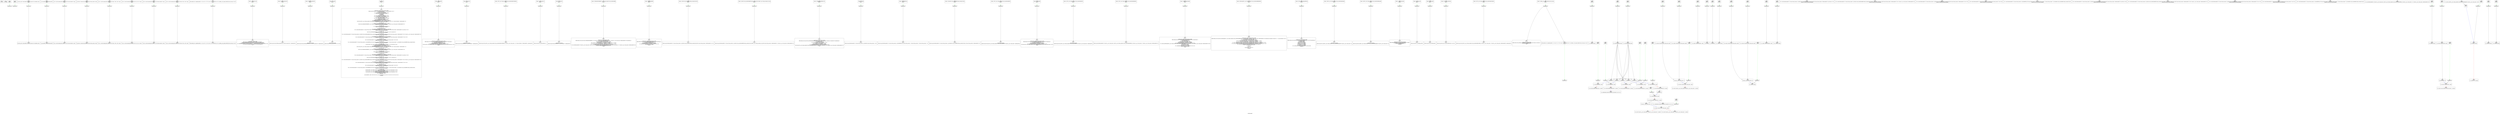 digraph "constraint_graph" {
	label="constraint_graph";

	Node0x17366a0 [shape=record,label="{0\n\<Empty\>\ni8* null\n\n}"];
	Node0x17362f0 [shape=record,label="{1\n\<Empty\>\ni8* undef\n\n}"];
	Node0x17531c0 [shape=record,label="{2\n\<Empty\>\nOffset:0\n\n}"];
	Node0x17531c0 -> Node0x1744e30[color=green];
	Node0x1744e30 [shape=record,label="{3\nanonymous ptr\n}"];
	Node0x1750120 [shape=record,label="{4\n\<Empty\>\nOffset:0\n\n}"];
	Node0x1750120 -> Node0x1744610[color=green];
	Node0x1744610 [shape=record,label="{5\nanonymous ptr\n}"];
	Node0x17441e0 [shape=record,label="{6\n\<Empty\>\n@_ZStL8__ioinit = internal global %\"class.std::ios_base::Init\" zeroinitializer, align 1\nOffset:0\n\n}"];
	Node0x17441e0 -> Node0x1744390[color=green];
	Node0x1744390 [shape=record,label="{7\nanonymous ptr\n}"];
	Node0x1744390 -> Node0x1735a20;
	Node0x1735a20 [shape=record,label="{8\n\<Empty\>\n@_ZStL8__ioinit = internal global %\"class.std::ios_base::Init\" zeroinitializer, align 1\n\n}"];
	Node0x1758370 [shape=record,label="{9\n\<Empty\>\n@__dso_handle = external hidden global i8\nOffset:0\n\n}"];
	Node0x1758370 -> Node0x1758520[color=green];
	Node0x1758520 [shape=record,label="{10\nanonymous ptr\n}"];
	Node0x1758520 -> Node0x1758b00;
	Node0x1758b00 [shape=record,label="{11\n\<Empty\>\n@__dso_handle = external hidden global i8\n\n}"];
	Node0x175a0f0 [shape=record,label="{12\n\<Empty\>\n@.str = private unnamed_addr constant [17 x i8] c\"The Great Gatsby\\00\", align 1\nOffset:0\n\n}"];
	Node0x175a0f0 -> Node0x175a2a0[color=green];
	Node0x175a2a0 [shape=record,label="{13\nanonymous ptr\n}"];
	Node0x175a2a0 -> Node0x175a880;
	Node0x175a880 [shape=record,label="{14\n\<Empty\>\n@.str = private unnamed_addr constant [17 x i8] c\"The Great Gatsby\\00\", align 1\n\n}"];
	Node0x175ae60 [shape=record,label="{15\n\<Empty\>\n@_ZSt4cout = external dso_local global %\"class.std::basic_ostream\", align 8\nOffset:0\n\n}"];
	Node0x175ae60 -> Node0x175b010[color=green];
	Node0x175b010 [shape=record,label="{16\nanonymous ptr\n}"];
	Node0x175b010 -> Node0x175c270;
	Node0x175c270 [shape=record,label="{17\n\<Empty\>\n@_ZSt4cout = external dso_local global %\"class.std::basic_ostream\", align 8\n\n}"];
	Node0x175c850 [shape=record,label="{18\n\<Empty\>\n@.str.1 = private unnamed_addr constant [18 x i8] c\"Book 1: Title = \\22\\00\", align 1\nOffset:0\n\n}"];
	Node0x175c850 -> Node0x175ca00[color=green];
	Node0x175ca00 [shape=record,label="{19\nanonymous ptr\n}"];
	Node0x175ca00 -> Node0x175cfe0;
	Node0x175cfe0 [shape=record,label="{20\n\<Empty\>\n@.str.1 = private unnamed_addr constant [18 x i8] c\"Book 1: Title = \\22\\00\", align 1\n\n}"];
	Node0x175d5c0 [shape=record,label="{21\n\<Empty\>\n@.str.2 = private unnamed_addr constant [9 x i8] c\"\\22, ID = \\00\", align 1\nOffset:0\n\n}"];
	Node0x175d5c0 -> Node0x175d770[color=green];
	Node0x175d770 [shape=record,label="{22\nanonymous ptr\n}"];
	Node0x175d770 -> Node0x175dd50;
	Node0x175dd50 [shape=record,label="{23\n\<Empty\>\n@.str.2 = private unnamed_addr constant [9 x i8] c\"\\22, ID = \\00\", align 1\n\n}"];
	Node0x175e330 [shape=record,label="{24\n\<Empty\>\n@.str.3 = private unnamed_addr constant [17 x i8] c\"Pointer Analysis\\00\", align 1\nOffset:0\n\n}"];
	Node0x175e330 -> Node0x175e4e0[color=green];
	Node0x175e4e0 [shape=record,label="{25\nanonymous ptr\n}"];
	Node0x175e4e0 -> Node0x175eac0;
	Node0x175eac0 [shape=record,label="{26\n\<Empty\>\n@.str.3 = private unnamed_addr constant [17 x i8] c\"Pointer Analysis\\00\", align 1\n\n}"];
	Node0x175f0a0 [shape=record,label="{27\n\<Empty\>\n@.str.4 = private unnamed_addr constant [18 x i8] c\"Book 2: Title = \\22\\00\", align 1\nOffset:0\n\n}"];
	Node0x175f0a0 -> Node0x175f250[color=green];
	Node0x175f250 [shape=record,label="{28\nanonymous ptr\n}"];
	Node0x175f250 -> Node0x175f830;
	Node0x175f830 [shape=record,label="{29\n\<Empty\>\n@.str.4 = private unnamed_addr constant [18 x i8] c\"Book 2: Title = \\22\\00\", align 1\n\n}"];
	Node0x175fe10 [shape=record,label="{30\n\<Empty\>\n@llvm.global_ctors = appending global [1 x \{ i32, void ()*, i8* \}] [\{ i32, void ()*, i8* \} \{ i32 65535, void ()* @_GLOBAL__sub_I_zipper_directflow_library_class.cpp, i8* null \}]\nOffset:0\n\n}"];
	Node0x175fe10 -> Node0x175ffc0[color=green];
	Node0x175ffc0 [shape=record,label="{31\nanonymous ptr\n}"];
	Node0x175ffc0 -> Node0x1760840;
	Node0x1760840 [shape=record,label="{32\n\<Empty\>\n@llvm.global_ctors = appending global [1 x \{ i32, void ()*, i8* \}] [\{ i32, void ()*, i8* \} \{ i32 65535, void ()* @_GLOBAL__sub_I_zipper_directflow_library_class.cpp, i8* null \}]\n\n}"];
	Node0x1757980 [shape=record,label="{33\n\<Empty\>__cxx_global_var_init\nOffset:0\n\n}"];
	Node0x1757980 -> Node0x1757b30[color=green];
	Node0x1757b30 [shape=record,label="{34\nanonymous ptr\n}"];
	Node0x1757b30 -> Node0x1763310;
	Node0x1763310 [shape=record,label="{35\n\<Empty\>\n\n; Function Attrs: noinline uwtable\ndefine internal void @__cxx_global_var_init() #0 section \".text.startup\" \{\n  call void @_ZNSt8ios_base4InitC1Ev(%\"class.std::ios_base::Init\"* @_ZStL8__ioinit)\n  %1 = bitcast void (%\"class.std::ios_base::Init\"*)* @_ZNSt8ios_base4InitD1Ev to void (i8*)*\n  %2 = getelementptr inbounds %\"class.std::ios_base::Init\", %\"class.std::ios_base::Init\"* @_ZStL8__ioinit, i32 0, i32 0\n  %3 = call i32 @__cxa_atexit(void (i8*)* %1, i8* %2, i8* @__dso_handle) #3\n  ret void\n\}\n\n\n}"];
	Node0x17638f0 [shape=record,label="{36\n\<Empty\>_ZNSt8ios_base4InitC1Ev\nOffset:0\n\n}"];
	Node0x17638f0 -> Node0x1763aa0[color=green];
	Node0x1763aa0 [shape=record,label="{37\nanonymous ptr\n}"];
	Node0x1763aa0 -> Node0x1764080;
	Node0x1764080 [shape=record,label="{38\n\<Empty\>\n\ndeclare dso_local void @_ZNSt8ios_base4InitC1Ev(%\"class.std::ios_base::Init\"*) unnamed_addr #1\n\n\n}"];
	Node0x1764660 [shape=record,label="{39\n\<Empty\>_ZNSt8ios_base4InitD1Ev\nOffset:0\n\n}"];
	Node0x1764660 -> Node0x1764810[color=green];
	Node0x1764810 [shape=record,label="{40\nanonymous ptr\n}"];
	Node0x1764810 -> Node0x1764df0;
	Node0x1764df0 [shape=record,label="{41\n\<Empty\>\n\n; Function Attrs: nounwind\ndeclare dso_local void @_ZNSt8ios_base4InitD1Ev(%\"class.std::ios_base::Init\"*) unnamed_addr #2\n\n\n}"];
	Node0x17653d0 [shape=record,label="{42\n\<Empty\>__cxa_atexit\nOffset:0\n\n}"];
	Node0x17653d0 -> Node0x1765580[color=green];
	Node0x1765580 [shape=record,label="{43\nanonymous ptr\n}"];
	Node0x1765580 -> Node0x1765b60;
	Node0x1765b60 [shape=record,label="{44\n\<Empty\>\n\n; Function Attrs: nounwind\ndeclare dso_local i32 @__cxa_atexit(void (i8*)*, i8*, i8*) #3\n\n\n}"];
	Node0x1766140 [shape=record,label="{45\n\<Empty\>main\nOffset:0\n\n}"];
	Node0x1766140 -> Node0x17662f0[color=green];
	Node0x17662f0 [shape=record,label="{46\nanonymous ptr\n}"];
	Node0x17662f0 -> Node0x17668d0;
	Node0x17668d0 [shape=record,label="{47\n\<Empty\>\n\n; Function Attrs: noinline norecurse optnone uwtable\ndefine dso_local i32 @main() #4 personality i8* bitcast (i32 (...)* @__gxx_personality_v0 to i8*) \{\n  %1 = alloca i32, align 4\n  %2 = alloca %class.Book, align 8\n  %3 = alloca %\"class.std::__cxx11::basic_string\", align 8\n  %4 = alloca %\"class.std::allocator\", align 1\n  %5 = alloca i8*\n  %6 = alloca i32\n  %7 = alloca i32, align 4\n  %8 = alloca %\"class.std::__cxx11::basic_string\", align 8\n  %9 = alloca %class.Book, align 8\n  %10 = alloca %\"class.std::__cxx11::basic_string\", align 8\n  %11 = alloca %\"class.std::allocator\", align 1\n  %12 = alloca i32, align 4\n  %13 = alloca %\"class.std::__cxx11::basic_string\", align 8\n  store i32 0, i32* %1, align 4\n  call void @_ZN4BookC2Ev(%class.Book* %2) #3\n  call void @_ZNSaIcEC1Ev(%\"class.std::allocator\"* %4) #3\n  %14 = getelementptr inbounds [17 x i8], [17 x i8]* @.str, i64 0, i64 0\n  invoke void @_ZNSt7__cxx1112basic_stringIcSt11char_traitsIcESaIcEEC1EPKcRKS3_(%\"class.std::__cxx11::basic_string\"* %3, i8* %14, %\"class.std::allocator\"* dereferenceable(1) %4)\n          to label %15 unwind label %aser.unreachable\n\n15:                                               ; preds = %0\n  call void @_ZNSaIcED1Ev(%\"class.std::allocator\"* %4) #3\n  invoke void @_ZN4Book8setTitleERKNSt7__cxx1112basic_stringIcSt11char_traitsIcESaIcEEE(%class.Book* %2, %\"class.std::__cxx11::basic_string\"* dereferenceable(32) %3)\n          to label %16 unwind label %aser.unreachable\n\n16:                                               ; preds = %15\n  %17 = invoke i32 @_ZNK4Book5getIDEv(%class.Book* %2)\n          to label %18 unwind label %aser.unreachable\n\n18:                                               ; preds = %16\n  store i32 %17, i32* %7, align 4\n  %19 = getelementptr inbounds [18 x i8], [18 x i8]* @.str.1, i64 0, i64 0\n  %20 = invoke dereferenceable(272) %\"class.std::basic_ostream\"* @_ZStlsISt11char_traitsIcEERSt13basic_ostreamIcT_ES5_PKc(%\"class.std::basic_ostream\"* dereferenceable(272) @_ZSt4cout, i8* %19)\n          to label %21 unwind label %aser.unreachable\n\n21:                                               ; preds = %18\n  invoke void @_ZNK4Book8getTitleB5cxx11Ev(%\"class.std::__cxx11::basic_string\"* sret %8, %class.Book* %2)\n          to label %22 unwind label %aser.unreachable\n\n22:                                               ; preds = %21\n  %23 = invoke dereferenceable(272) %\"class.std::basic_ostream\"* @_ZStlsIcSt11char_traitsIcESaIcEERSt13basic_ostreamIT_T0_ES7_RKNSt7__cxx1112basic_stringIS4_S5_T1_EE(%\"class.std::basic_ostream\"* dereferenceable(272) %20, %\"class.std::__cxx11::basic_string\"* dereferenceable(32) %8)\n          to label %24 unwind label %aser.unreachable\n\n24:                                               ; preds = %22\n  %25 = getelementptr inbounds [9 x i8], [9 x i8]* @.str.2, i64 0, i64 0\n  %26 = invoke dereferenceable(272) %\"class.std::basic_ostream\"* @_ZStlsISt11char_traitsIcEERSt13basic_ostreamIcT_ES5_PKc(%\"class.std::basic_ostream\"* dereferenceable(272) %23, i8* %25)\n          to label %27 unwind label %aser.unreachable\n\n27:                                               ; preds = %24\n  %28 = load i32, i32* %7, align 4\n  %29 = invoke dereferenceable(272) %\"class.std::basic_ostream\"* @_ZNSolsEi(%\"class.std::basic_ostream\"* %26, i32 %28)\n          to label %30 unwind label %aser.unreachable\n\n30:                                               ; preds = %27\n  %31 = invoke dereferenceable(272) %\"class.std::basic_ostream\"* @_ZNSolsEPFRSoS_E(%\"class.std::basic_ostream\"* %29, %\"class.std::basic_ostream\"* (%\"class.std::basic_ostream\"*)* @_ZSt4endlIcSt11char_traitsIcEERSt13basic_ostreamIT_T0_ES6_)\n          to label %32 unwind label %aser.unreachable\n\n32:                                               ; preds = %30\n  call void @_ZNSt7__cxx1112basic_stringIcSt11char_traitsIcESaIcEED1Ev(%\"class.std::__cxx11::basic_string\"* %8) #3\n  call void @_ZN4BookC2Ev(%class.Book* %9) #3\n  call void @_ZNSaIcEC1Ev(%\"class.std::allocator\"* %11) #3\n  %33 = getelementptr inbounds [17 x i8], [17 x i8]* @.str.3, i64 0, i64 0\n  invoke void @_ZNSt7__cxx1112basic_stringIcSt11char_traitsIcESaIcEEC1EPKcRKS3_(%\"class.std::__cxx11::basic_string\"* %10, i8* %33, %\"class.std::allocator\"* dereferenceable(1) %11)\n          to label %34 unwind label %aser.unreachable\n\n34:                                               ; preds = %32\n  call void @_ZNSaIcED1Ev(%\"class.std::allocator\"* %11) #3\n  invoke void @_ZN4Book8setTitleERKNSt7__cxx1112basic_stringIcSt11char_traitsIcESaIcEEE(%class.Book* %9, %\"class.std::__cxx11::basic_string\"* dereferenceable(32) %10)\n          to label %35 unwind label %aser.unreachable\n\n35:                                               ; preds = %34\n  %36 = invoke i32 @_ZNK4Book5getIDEv(%class.Book* %9)\n          to label %37 unwind label %aser.unreachable\n\n37:                                               ; preds = %35\n  store i32 %36, i32* %12, align 4\n  %38 = getelementptr inbounds [18 x i8], [18 x i8]* @.str.4, i64 0, i64 0\n  %39 = invoke dereferenceable(272) %\"class.std::basic_ostream\"* @_ZStlsISt11char_traitsIcEERSt13basic_ostreamIcT_ES5_PKc(%\"class.std::basic_ostream\"* dereferenceable(272) @_ZSt4cout, i8* %38)\n          to label %40 unwind label %aser.unreachable\n\n40:                                               ; preds = %37\n  invoke void @_ZNK4Book8getTitleB5cxx11Ev(%\"class.std::__cxx11::basic_string\"* sret %13, %class.Book* %9)\n          to label %41 unwind label %aser.unreachable\n\n41:                                               ; preds = %40\n  %42 = invoke dereferenceable(272) %\"class.std::basic_ostream\"* @_ZStlsIcSt11char_traitsIcESaIcEERSt13basic_ostreamIT_T0_ES7_RKNSt7__cxx1112basic_stringIS4_S5_T1_EE(%\"class.std::basic_ostream\"* dereferenceable(272) %39, %\"class.std::__cxx11::basic_string\"* dereferenceable(32) %13)\n          to label %43 unwind label %aser.unreachable\n\n43:                                               ; preds = %41\n  %44 = getelementptr inbounds [9 x i8], [9 x i8]* @.str.2, i64 0, i64 0\n  %45 = invoke dereferenceable(272) %\"class.std::basic_ostream\"* @_ZStlsISt11char_traitsIcEERSt13basic_ostreamIcT_ES5_PKc(%\"class.std::basic_ostream\"* dereferenceable(272) %42, i8* %44)\n          to label %46 unwind label %aser.unreachable\n\n46:                                               ; preds = %43\n  %47 = load i32, i32* %12, align 4\n  %48 = invoke dereferenceable(272) %\"class.std::basic_ostream\"* @_ZNSolsEi(%\"class.std::basic_ostream\"* %45, i32 %47)\n          to label %49 unwind label %aser.unreachable\n\n49:                                               ; preds = %46\n  %50 = invoke dereferenceable(272) %\"class.std::basic_ostream\"* @_ZNSolsEPFRSoS_E(%\"class.std::basic_ostream\"* %48, %\"class.std::basic_ostream\"* (%\"class.std::basic_ostream\"*)* @_ZSt4endlIcSt11char_traitsIcEERSt13basic_ostreamIT_T0_ES6_)\n          to label %51 unwind label %aser.unreachable\n\n51:                                               ; preds = %49\n  call void @_ZNSt7__cxx1112basic_stringIcSt11char_traitsIcESaIcEED1Ev(%\"class.std::__cxx11::basic_string\"* %13) #3\n  store i32 0, i32* %1, align 4\n  call void @_ZNSt7__cxx1112basic_stringIcSt11char_traitsIcESaIcEED1Ev(%\"class.std::__cxx11::basic_string\"* %10) #3\n  call void @_ZN4BookD2Ev(%class.Book* %9) #3\n  call void @_ZNSt7__cxx1112basic_stringIcSt11char_traitsIcESaIcEED1Ev(%\"class.std::__cxx11::basic_string\"* %3) #3\n  call void @_ZN4BookD2Ev(%class.Book* %2) #3\n  %52 = load i32, i32* %1, align 4\n  ret i32 %52\n\naser.unreachable:                                 ; preds = %49, %46, %43, %41, %40, %37, %35, %34, %32, %30, %27, %24, %22, %21, %18, %16, %15, %0\n  unreachable\n\}\n\n\n}"];
	Node0x1766eb0 [shape=record,label="{48\n\<Empty\>_ZN4BookC2Ev\nOffset:0\n\n}"];
	Node0x1766eb0 -> Node0x1767060[color=green];
	Node0x1767060 [shape=record,label="{49\nanonymous ptr\n}"];
	Node0x1767060 -> Node0x1767640;
	Node0x1767640 [shape=record,label="{50\n\<Empty\>\n\n; Function Attrs: noinline nounwind optnone uwtable\ndefine linkonce_odr dso_local void @_ZN4BookC2Ev(%class.Book*) unnamed_addr #5 comdat align 2 \{\n  %2 = alloca %class.Book*, align 8\n  store %class.Book* %0, %class.Book** %2, align 8\n  %3 = load %class.Book*, %class.Book** %2, align 8\n  %4 = getelementptr inbounds %class.Book, %class.Book* %3, i32 0, i32 0\n  call void @_ZNSt7__cxx1112basic_stringIcSt11char_traitsIcESaIcEEC1Ev(%\"class.std::__cxx11::basic_string\"* %4) #3\n  ret void\n\}\n\n\n}"];
	Node0x1767c20 [shape=record,label="{51\n\<Empty\>_ZNSaIcEC1Ev\nOffset:0\n\n}"];
	Node0x1767c20 -> Node0x1767dd0[color=green];
	Node0x1767dd0 [shape=record,label="{52\nanonymous ptr\n}"];
	Node0x1767dd0 -> Node0x17683b0;
	Node0x17683b0 [shape=record,label="{53\n\<Empty\>\n\n; Function Attrs: nounwind\ndeclare dso_local void @_ZNSaIcEC1Ev(%\"class.std::allocator\"*) unnamed_addr #2\n\n\n}"];
	Node0x1768990 [shape=record,label="{54\n\<Empty\>_ZNSt7__cxx1112basic_stringIcSt11char_traitsIcESaIcEEC1EPKcRKS3_\nOffset:0\n\n}"];
	Node0x1768990 -> Node0x1768b40[color=green];
	Node0x1768b40 [shape=record,label="{55\nanonymous ptr\n}"];
	Node0x1768b40 -> Node0x17693c0;
	Node0x17693c0 [shape=record,label="{56\n\<Empty\>\n\ndeclare dso_local void @_ZNSt7__cxx1112basic_stringIcSt11char_traitsIcESaIcEEC1EPKcRKS3_(%\"class.std::__cxx11::basic_string\"*, i8*, %\"class.std::allocator\"* dereferenceable(1)) unnamed_addr #1\n\n\n}"];
	Node0x17699a0 [shape=record,label="{57\n\<Empty\>__gxx_personality_v0\nOffset:0\n\n}"];
	Node0x17699a0 -> Node0x1769b50[color=green];
	Node0x1769b50 [shape=record,label="{58\nanonymous ptr\n}"];
	Node0x1769b50 -> Node0x176a3d0;
	Node0x176a3d0 [shape=record,label="{59\n\<Empty\>\n\ndeclare dso_local i32 @__gxx_personality_v0(...)\n\n\n}"];
	Node0x176a9b0 [shape=record,label="{60\n\<Empty\>_ZNSaIcED1Ev\nOffset:0\n\n}"];
	Node0x176a9b0 -> Node0x176ab60[color=green];
	Node0x176ab60 [shape=record,label="{61\nanonymous ptr\n}"];
	Node0x176ab60 -> Node0x176b3e0;
	Node0x176b3e0 [shape=record,label="{62\n\<Empty\>\n\n; Function Attrs: nounwind\ndeclare dso_local void @_ZNSaIcED1Ev(%\"class.std::allocator\"*) unnamed_addr #2\n\n\n}"];
	Node0x176b9c0 [shape=record,label="{63\n\<Empty\>_ZN4Book8setTitleERKNSt7__cxx1112basic_stringIcSt11char_traitsIcESaIcEEE\nOffset:0\n\n}"];
	Node0x176b9c0 -> Node0x176bb70[color=green];
	Node0x176bb70 [shape=record,label="{64\nanonymous ptr\n}"];
	Node0x176bb70 -> Node0x1743ee0;
	Node0x1743ee0 [shape=record,label="{65\n\<Empty\>\n\n; Function Attrs: noinline optnone uwtable\ndefine linkonce_odr dso_local void @_ZN4Book8setTitleERKNSt7__cxx1112basic_stringIcSt11char_traitsIcESaIcEEE(%class.Book*, %\"class.std::__cxx11::basic_string\"* dereferenceable(32)) #6 comdat align 2 \{\n  %3 = alloca %class.Book*, align 8\n  %4 = alloca %\"class.std::__cxx11::basic_string\"*, align 8\n  store %class.Book* %0, %class.Book** %3, align 8\n  store %\"class.std::__cxx11::basic_string\"* %1, %\"class.std::__cxx11::basic_string\"** %4, align 8\n  %5 = load %class.Book*, %class.Book** %3, align 8\n  %6 = load %\"class.std::__cxx11::basic_string\"*, %\"class.std::__cxx11::basic_string\"** %4, align 8\n  %7 = getelementptr inbounds %class.Book, %class.Book* %5, i32 0, i32 0\n  %8 = call dereferenceable(32) %\"class.std::__cxx11::basic_string\"* @_ZNSt7__cxx1112basic_stringIcSt11char_traitsIcESaIcEEaSERKS4_(%\"class.std::__cxx11::basic_string\"* %7, %\"class.std::__cxx11::basic_string\"* dereferenceable(32) %6)\n  call void @_ZN4Book10generateIDEv(%class.Book* %5)\n  ret void\n\}\n\n\n}"];
	Node0x176b140 [shape=record,label="{66\n\<Empty\>_ZNK4Book5getIDEv\nOffset:0\n\n}"];
	Node0x176b140 -> Node0x1751810[color=green];
	Node0x1751810 [shape=record,label="{67\nanonymous ptr\n}"];
	Node0x1751810 -> Node0x1761060;
	Node0x1761060 [shape=record,label="{68\n\<Empty\>\n\n; Function Attrs: noinline nounwind optnone uwtable\ndefine linkonce_odr dso_local i32 @_ZNK4Book5getIDEv(%class.Book*) #5 comdat align 2 \{\n  %2 = alloca %class.Book*, align 8\n  store %class.Book* %0, %class.Book** %2, align 8\n  %3 = load %class.Book*, %class.Book** %2, align 8\n  %4 = getelementptr inbounds %class.Book, %class.Book* %3, i32 0, i32 1\n  %5 = load i32, i32* %4, align 8\n  ret i32 %5\n\}\n\n\n}"];
	Node0x175ba00 [shape=record,label="{69\n\<Empty\>_ZStlsISt11char_traitsIcEERSt13basic_ostreamIcT_ES5_PKc\nOffset:0\n\n}"];
	Node0x175ba00 -> Node0x175bbb0[color=green];
	Node0x175bbb0 [shape=record,label="{70\nanonymous ptr\n}"];
	Node0x175bbb0 -> Node0x17628c0;
	Node0x17628c0 [shape=record,label="{71\n\<Empty\>\n\ndeclare dso_local dereferenceable(272) %\"class.std::basic_ostream\"* @_ZStlsISt11char_traitsIcEERSt13basic_ostreamIcT_ES5_PKc(%\"class.std::basic_ostream\"* dereferenceable(272), i8*) #1\n\n\n}"];
	Node0x1762ea0 [shape=record,label="{72\n\<Empty\>_ZStlsIcSt11char_traitsIcESaIcEERSt13basic_ostreamIT_T0_ES7_RKNSt7__cxx1112basic_stringIS4_S5_T1_EE\nOffset:0\n\n}"];
	Node0x1762ea0 -> Node0x1761220[color=green];
	Node0x1761220 [shape=record,label="{73\nanonymous ptr\n}"];
	Node0x1761220 -> Node0x1770880;
	Node0x1770880 [shape=record,label="{74\n\<Empty\>\n\ndeclare dso_local dereferenceable(272) %\"class.std::basic_ostream\"* @_ZStlsIcSt11char_traitsIcESaIcEERSt13basic_ostreamIT_T0_ES7_RKNSt7__cxx1112basic_stringIS4_S5_T1_EE(%\"class.std::basic_ostream\"* dereferenceable(272), %\"class.std::__cxx11::basic_string\"* dereferenceable(32)) #1\n\n\n}"];
	Node0x1770e60 [shape=record,label="{75\n\<Empty\>_ZNK4Book8getTitleB5cxx11Ev\nOffset:0\n\n}"];
	Node0x1770e60 -> Node0x1771010[color=green];
	Node0x1771010 [shape=record,label="{76\nanonymous ptr\n}"];
	Node0x1771010 -> Node0x17715f0;
	Node0x17715f0 [shape=record,label="{77\n\<Empty\>\n\n; Function Attrs: noinline optnone uwtable\ndefine linkonce_odr dso_local void @_ZNK4Book8getTitleB5cxx11Ev(%\"class.std::__cxx11::basic_string\"* noalias sret, %class.Book*) #6 comdat align 2 \{\n  %3 = alloca i8*, align 8\n  %4 = alloca %class.Book*, align 8\n  %5 = bitcast %\"class.std::__cxx11::basic_string\"* %0 to i8*\n  store i8* %5, i8** %3, align 8\n  store %class.Book* %1, %class.Book** %4, align 8\n  %6 = load %class.Book*, %class.Book** %4, align 8\n  %7 = getelementptr inbounds %class.Book, %class.Book* %6, i32 0, i32 0\n  call void @_ZNSt7__cxx1112basic_stringIcSt11char_traitsIcESaIcEEC1ERKS4_(%\"class.std::__cxx11::basic_string\"* %0, %\"class.std::__cxx11::basic_string\"* dereferenceable(32) %7)\n  ret void\n\}\n\n\n}"];
	Node0x1771bd0 [shape=record,label="{78\n\<Empty\>_ZNSolsEi\nOffset:0\n\n}"];
	Node0x1771bd0 -> Node0x1771d80[color=green];
	Node0x1771d80 [shape=record,label="{79\nanonymous ptr\n}"];
	Node0x1771d80 -> Node0x1772360;
	Node0x1772360 [shape=record,label="{80\n\<Empty\>\n\ndeclare dso_local dereferenceable(272) %\"class.std::basic_ostream\"* @_ZNSolsEi(%\"class.std::basic_ostream\"*, i32) #1\n\n\n}"];
	Node0x1772940 [shape=record,label="{81\n\<Empty\>_ZNSolsEPFRSoS_E\nOffset:0\n\n}"];
	Node0x1772940 -> Node0x1772af0[color=green];
	Node0x1772af0 [shape=record,label="{82\nanonymous ptr\n}"];
	Node0x1772af0 -> Node0x17730d0;
	Node0x17730d0 [shape=record,label="{83\n\<Empty\>\n\ndeclare dso_local dereferenceable(272) %\"class.std::basic_ostream\"* @_ZNSolsEPFRSoS_E(%\"class.std::basic_ostream\"*, %\"class.std::basic_ostream\"* (%\"class.std::basic_ostream\"*)*) #1\n\n\n}"];
	Node0x17736b0 [shape=record,label="{84\n\<Empty\>_ZSt4endlIcSt11char_traitsIcEERSt13basic_ostreamIT_T0_ES6_\nOffset:0\n\n}"];
	Node0x17736b0 -> Node0x1773860[color=green];
	Node0x1773860 [shape=record,label="{85\nanonymous ptr\n}"];
	Node0x1773860 -> Node0x17740e0;
	Node0x17740e0 [shape=record,label="{86\n\<Empty\>\n\ndeclare dso_local dereferenceable(272) %\"class.std::basic_ostream\"* @_ZSt4endlIcSt11char_traitsIcEERSt13basic_ostreamIT_T0_ES6_(%\"class.std::basic_ostream\"* dereferenceable(272)) #1\n\n\n}"];
	Node0x17746c0 [shape=record,label="{87\n\<Empty\>_ZNSt7__cxx1112basic_stringIcSt11char_traitsIcESaIcEED1Ev\nOffset:0\n\n}"];
	Node0x17746c0 -> Node0x1774870[color=green];
	Node0x1774870 [shape=record,label="{88\nanonymous ptr\n}"];
	Node0x1774870 -> Node0x17752d0;
	Node0x17752d0 [shape=record,label="{89\n\<Empty\>\n\n; Function Attrs: nounwind\ndeclare dso_local void @_ZNSt7__cxx1112basic_stringIcSt11char_traitsIcESaIcEED1Ev(%\"class.std::__cxx11::basic_string\"*) unnamed_addr #2\n\n\n}"];
	Node0x17758b0 [shape=record,label="{90\n\<Empty\>_ZN4BookD2Ev\nOffset:0\n\n}"];
	Node0x17758b0 -> Node0x1775a60[color=green];
	Node0x1775a60 [shape=record,label="{91\nanonymous ptr\n}"];
	Node0x1775a60 -> Node0x17762e0;
	Node0x17762e0 [shape=record,label="{92\n\<Empty\>\n\n; Function Attrs: noinline nounwind optnone uwtable\ndefine linkonce_odr dso_local void @_ZN4BookD2Ev(%class.Book*) unnamed_addr #5 comdat align 2 \{\n  %2 = alloca %class.Book*, align 8\n  store %class.Book* %0, %class.Book** %2, align 8\n  %3 = load %class.Book*, %class.Book** %2, align 8\n  %4 = getelementptr inbounds %class.Book, %class.Book* %3, i32 0, i32 0\n  call void @_ZNSt7__cxx1112basic_stringIcSt11char_traitsIcESaIcEED1Ev(%\"class.std::__cxx11::basic_string\"* %4) #3\n  ret void\n\}\n\n\n}"];
	Node0x17768c0 [shape=record,label="{93\n\<Empty\>_ZNSt7__cxx1112basic_stringIcSt11char_traitsIcESaIcEEC1Ev\nOffset:0\n\n}"];
	Node0x17768c0 -> Node0x1776a70[color=green];
	Node0x1776a70 [shape=record,label="{94\nanonymous ptr\n}"];
	Node0x1776a70 -> Node0x17772f0;
	Node0x17772f0 [shape=record,label="{95\n\<Empty\>\n\n; Function Attrs: nounwind\ndeclare dso_local void @_ZNSt7__cxx1112basic_stringIcSt11char_traitsIcESaIcEEC1Ev(%\"class.std::__cxx11::basic_string\"*) unnamed_addr #2\n\n\n}"];
	Node0x17778d0 [shape=record,label="{96\n\<Empty\>_ZNSt7__cxx1112basic_stringIcSt11char_traitsIcESaIcEEaSERKS4_\nOffset:0\n\n}"];
	Node0x17778d0 -> Node0x1777a80[color=green];
	Node0x1777a80 [shape=record,label="{97\nanonymous ptr\n}"];
	Node0x1777a80 -> Node0x1778300;
	Node0x1778300 [shape=record,label="{98\n\<Empty\>\n\ndeclare dso_local dereferenceable(32) %\"class.std::__cxx11::basic_string\"* @_ZNSt7__cxx1112basic_stringIcSt11char_traitsIcESaIcEEaSERKS4_(%\"class.std::__cxx11::basic_string\"*, %\"class.std::__cxx11::basic_string\"* dereferenceable(32)) #1\n\n\n}"];
	Node0x17788e0 [shape=record,label="{99\n\<Empty\>_ZN4Book10generateIDEv\nOffset:0\n\n}"];
	Node0x17788e0 -> Node0x1778a90[color=green];
	Node0x1778a90 [shape=record,label="{100\nanonymous ptr\n}"];
	Node0x1778a90 -> Node0x1779310;
	Node0x1779310 [shape=record,label="{101\n\<Empty\>\n\n; Function Attrs: noinline nounwind optnone uwtable\ndefine linkonce_odr dso_local void @_ZN4Book10generateIDEv(%class.Book*) #5 comdat align 2 \{\n  %2 = alloca %class.Book*, align 8\n  %3 = alloca i32, align 4\n  %4 = alloca %\"struct.std::hash\", align 1\n  store %class.Book* %0, %class.Book** %2, align 8\n  %5 = load %class.Book*, %class.Book** %2, align 8\n  %6 = getelementptr inbounds %class.Book, %class.Book* %5, i32 0, i32 0\n  %7 = call i64 @_ZNKSt4hashINSt7__cxx1112basic_stringIcSt11char_traitsIcESaIcEEEEclERKS5_(%\"struct.std::hash\"* %4, %\"class.std::__cxx11::basic_string\"* dereferenceable(32) %6) #3\n  %8 = trunc i64 %7 to i32\n  store i32 %8, i32* %3, align 4\n  %9 = load i32, i32* %3, align 4\n  %10 = getelementptr inbounds %class.Book, %class.Book* %5, i32 0, i32 1\n  store i32 %9, i32* %10, align 8\n  ret void\n\}\n\n\n}"];
	Node0x17798f0 [shape=record,label="{102\n\<Empty\>_ZNKSt4hashINSt7__cxx1112basic_stringIcSt11char_traitsIcESaIcEEEEclERKS5_\nOffset:0\n\n}"];
	Node0x17798f0 -> Node0x1779aa0[color=green];
	Node0x1779aa0 [shape=record,label="{103\nanonymous ptr\n}"];
	Node0x1779aa0 -> Node0x177a320;
	Node0x177a320 [shape=record,label="{104\n\<Empty\>\n\n; Function Attrs: noinline nounwind optnone uwtable\ndefine linkonce_odr dso_local i64 @_ZNKSt4hashINSt7__cxx1112basic_stringIcSt11char_traitsIcESaIcEEEEclERKS5_(%\"struct.std::hash\"*, %\"class.std::__cxx11::basic_string\"* dereferenceable(32)) #5 comdat align 2 personality i8* bitcast (i32 (...)* @__gxx_personality_v0 to i8*) \{\n  %3 = alloca %\"struct.std::hash\"*, align 8\n  %4 = alloca %\"class.std::__cxx11::basic_string\"*, align 8\n  store %\"struct.std::hash\"* %0, %\"struct.std::hash\"** %3, align 8\n  store %\"class.std::__cxx11::basic_string\"* %1, %\"class.std::__cxx11::basic_string\"** %4, align 8\n  %5 = load %\"struct.std::hash\"*, %\"struct.std::hash\"** %3, align 8\n  %6 = load %\"class.std::__cxx11::basic_string\"*, %\"class.std::__cxx11::basic_string\"** %4, align 8\n  %7 = call i8* @_ZNKSt7__cxx1112basic_stringIcSt11char_traitsIcESaIcEE4dataEv(%\"class.std::__cxx11::basic_string\"* %6) #3\n  %8 = load %\"class.std::__cxx11::basic_string\"*, %\"class.std::__cxx11::basic_string\"** %4, align 8\n  %9 = call i64 @_ZNKSt7__cxx1112basic_stringIcSt11char_traitsIcESaIcEE6lengthEv(%\"class.std::__cxx11::basic_string\"* %8) #3\n  %10 = invoke i64 @_ZNSt10_Hash_impl4hashEPKvmm(i8* %7, i64 %9, i64 3339675911)\n          to label %11 unwind label %aser.unreachable\n\n11:                                               ; preds = %2\n  ret i64 %10\n\naser.unreachable:                                 ; preds = %2\n  unreachable\n\}\n\n\n}"];
	Node0x177a900 [shape=record,label="{105\n\<Empty\>_ZNSt10_Hash_impl4hashEPKvmm\nOffset:0\n\n}"];
	Node0x177a900 -> Node0x177aab0[color=green];
	Node0x177aab0 [shape=record,label="{106\nanonymous ptr\n}"];
	Node0x177aab0 -> Node0x177b330;
	Node0x177b330 [shape=record,label="{107\n\<Empty\>\n\n; Function Attrs: noinline optnone uwtable\ndefine linkonce_odr dso_local i64 @_ZNSt10_Hash_impl4hashEPKvmm(i8*, i64, i64) #6 comdat align 2 \{\n  %4 = alloca i8*, align 8\n  %5 = alloca i64, align 8\n  %6 = alloca i64, align 8\n  store i8* %0, i8** %4, align 8\n  store i64 %1, i64* %5, align 8\n  store i64 %2, i64* %6, align 8\n  %7 = load i8*, i8** %4, align 8\n  %8 = load i64, i64* %5, align 8\n  %9 = load i64, i64* %6, align 8\n  %10 = call i64 @_ZSt11_Hash_bytesPKvmm(i8* %7, i64 %8, i64 %9)\n  ret i64 %10\n\}\n\n\n}"];
	Node0x177b910 [shape=record,label="{108\n\<Empty\>_ZNKSt7__cxx1112basic_stringIcSt11char_traitsIcESaIcEE4dataEv\nOffset:0\n\n}"];
	Node0x177b910 -> Node0x177bac0[color=green];
	Node0x177bac0 [shape=record,label="{109\nanonymous ptr\n}"];
	Node0x177bac0 -> Node0x177c340;
	Node0x177c340 [shape=record,label="{110\n\<Empty\>\n\n; Function Attrs: nounwind\ndeclare dso_local i8* @_ZNKSt7__cxx1112basic_stringIcSt11char_traitsIcESaIcEE4dataEv(%\"class.std::__cxx11::basic_string\"*) #2\n\n\n}"];
	Node0x177c920 [shape=record,label="{111\n\<Empty\>_ZNKSt7__cxx1112basic_stringIcSt11char_traitsIcESaIcEE6lengthEv\nOffset:0\n\n}"];
	Node0x177c920 -> Node0x177cad0[color=green];
	Node0x177cad0 [shape=record,label="{112\nanonymous ptr\n}"];
	Node0x177cad0 -> Node0x177d350;
	Node0x177d350 [shape=record,label="{113\n\<Empty\>\n\n; Function Attrs: nounwind\ndeclare dso_local i64 @_ZNKSt7__cxx1112basic_stringIcSt11char_traitsIcESaIcEE6lengthEv(%\"class.std::__cxx11::basic_string\"*) #2\n\n\n}"];
	Node0x177d930 [shape=record,label="{114\n\<Empty\>__clang_call_terminate\nOffset:0\n\n}"];
	Node0x177d930 -> Node0x177dae0[color=green];
	Node0x177dae0 [shape=record,label="{115\nanonymous ptr\n}"];
	Node0x177dae0 -> Node0x177e360;
	Node0x177e360 [shape=record,label="{116\n\<Empty\>\n\n; Function Attrs: noinline noreturn nounwind\ndefine linkonce_odr hidden void @__clang_call_terminate(i8*) #7 comdat \{\n  %2 = call i8* @__cxa_begin_catch(i8* %0) #3\n  call void @_ZSt9terminatev() #8\n  unreachable\n\}\n\n\n}"];
	Node0x177e940 [shape=record,label="{117\n\<Empty\>__cxa_begin_catch\nOffset:0\n\n}"];
	Node0x177e940 -> Node0x177eaf0[color=green];
	Node0x177eaf0 [shape=record,label="{118\nanonymous ptr\n}"];
	Node0x177eaf0 -> Node0x177f370;
	Node0x177f370 [shape=record,label="{119\n\<Empty\>\n\ndeclare dso_local i8* @__cxa_begin_catch(i8*)\n\n\n}"];
	Node0x177f950 [shape=record,label="{120\n\<Empty\>_ZSt9terminatev\nOffset:0\n\n}"];
	Node0x177f950 -> Node0x177fb00[color=green];
	Node0x177fb00 [shape=record,label="{121\nanonymous ptr\n}"];
	Node0x177fb00 -> Node0x1780380;
	Node0x1780380 [shape=record,label="{122\n\<Empty\>\n\ndeclare dso_local void @_ZSt9terminatev()\n\n\n}"];
	Node0x1780960 [shape=record,label="{123\n\<Empty\>_ZSt11_Hash_bytesPKvmm\nOffset:0\n\n}"];
	Node0x1780960 -> Node0x1780b10[color=green];
	Node0x1780b10 [shape=record,label="{124\nanonymous ptr\n}"];
	Node0x1780b10 -> Node0x1781390;
	Node0x1781390 [shape=record,label="{125\n\<Empty\>\n\ndeclare dso_local i64 @_ZSt11_Hash_bytesPKvmm(i8*, i64, i64) #1\n\n\n}"];
	Node0x1781970 [shape=record,label="{126\n\<Empty\>_ZNSt7__cxx1112basic_stringIcSt11char_traitsIcESaIcEEC1ERKS4_\nOffset:0\n\n}"];
	Node0x1781970 -> Node0x1781b20[color=green];
	Node0x1781b20 [shape=record,label="{127\nanonymous ptr\n}"];
	Node0x1781b20 -> Node0x17823a0;
	Node0x17823a0 [shape=record,label="{128\n\<Empty\>\n\ndeclare dso_local void @_ZNSt7__cxx1112basic_stringIcSt11char_traitsIcESaIcEEC1ERKS4_(%\"class.std::__cxx11::basic_string\"*, %\"class.std::__cxx11::basic_string\"* dereferenceable(32)) unnamed_addr #1\n\n\n}"];
	Node0x1776040 [shape=record,label="{129\n\<Empty\>_GLOBAL__sub_I_zipper_directflow_library_class.cpp\nOffset:0\n\n}"];
	Node0x1776040 -> Node0x1777050[color=green];
	Node0x1777050 [shape=record,label="{130\nanonymous ptr\n}"];
	Node0x1777050 -> Node0x177a080;
	Node0x1777050 -> Node0x177d0b0;
	Node0x177a080 [shape=record,label="{131\n\<Empty\>\n\n; Function Attrs: noinline uwtable\ndefine internal void @_GLOBAL__sub_I_zipper_directflow_library_class.cpp() #0 section \".text.startup\" \{\n  call void @__cxx_global_var_init()\n  ret void\n\}\n\n\n}"];
	Node0x177d0b0 [shape=record,label="{132\n\<Empty\>\n@llvm.global_ctors = appending global [1 x \{ i32, void ()*, i8* \}] [\{ i32, void ()*, i8* \} \{ i32 65535, void ()* @_GLOBAL__sub_I_zipper_directflow_library_class.cpp, i8* null \}]\nOffset:8\n\n}"];
	Node0x177d0b0 -> Node0x177e0c0[color=green];
	Node0x177e0c0 [shape=record,label="{133\nanonymous ptr\n}"];
	Node0x1782100 [shape=record,label="{134\n\<Empty\>\nOffset:0\n\n}"];
	Node0x1782100 -> Node0x176c340[color=green];
	Node0x176c340 [shape=record,label="{135\nanonymous ptr\n}"];
	Node0x176c340 -> Node0x176c950;
	Node0x176c950 [shape=record,label="{136\n\<Empty\>\n  %1 = alloca i32, align 4\n\n}"];
	Node0x1761a60 [shape=record,label="{137\n\<Empty\>\nOffset:0\n\n}"];
	Node0x1761a60 -> Node0x1761c10[color=green];
	Node0x1761c10 [shape=record,label="{138\nanonymous ptr\n}"];
	Node0x1761c10 -> Node0x1762220;
	Node0x1762220 [shape=record,label="{139\n\<Empty\>\n  %2 = alloca %class.Book, align 8\n\n}"];
	Node0x1762220 -> Node0x17963e0;
	Node0x1762220 -> Node0x179c760;
	Node0x1762220 -> Node0x179eee0;
	Node0x1762220 -> Node0x17a3040;
	Node0x1762220 -> Node0x17986d0;
	Node0x176e210 [shape=record,label="{140\n\<Empty\>\nOffset:0\n\n}"];
	Node0x176e210 -> Node0x176e3c0[color=green];
	Node0x176e3c0 [shape=record,label="{141\nanonymous ptr\n}"];
	Node0x176e3c0 -> Node0x176e9d0;
	Node0x176e9d0 [shape=record,label="{142\n\<Empty\>\n  %3 = alloca %\"class.std::__cxx11::basic_string\", align 8\n\n}"];
	Node0x176e9d0 -> Node0x1798890;
	Node0x1735200 [shape=record,label="{143\n\<Empty\>\nOffset:0\n\n}"];
	Node0x1735200 -> Node0x17353b0[color=green];
	Node0x17353b0 [shape=record,label="{144\nanonymous ptr\n}"];
	Node0x17353b0 -> Node0x176fe60;
	Node0x176fe60 [shape=record,label="{145\n\<Empty\>\n  %4 = alloca %\"class.std::allocator\", align 1\n\n}"];
	Node0x178be60 [shape=record,label="{146\n\<Empty\>\nOffset:0\n\n}"];
	Node0x178be60 -> Node0x178c010[color=green];
	Node0x178c010 [shape=record,label="{147\nanonymous ptr\n}"];
	Node0x178c010 -> Node0x178c5f0;
	Node0x178c5f0 [shape=record,label="{148\n\<Empty\>\n  %5 = alloca i8*\n\n}"];
	Node0x178cbd0 [shape=record,label="{149\n\<Empty\>\nOffset:0\n\n}"];
	Node0x178cbd0 -> Node0x178cd80[color=green];
	Node0x178cd80 [shape=record,label="{150\nanonymous ptr\n}"];
	Node0x178cd80 -> Node0x178d600;
	Node0x178d600 [shape=record,label="{151\n\<Empty\>\n  %6 = alloca i32\n\n}"];
	Node0x178dbe0 [shape=record,label="{152\n\<Empty\>\nOffset:0\n\n}"];
	Node0x178dbe0 -> Node0x178dd90[color=green];
	Node0x178dd90 [shape=record,label="{153\nanonymous ptr\n}"];
	Node0x178dd90 -> Node0x178e610;
	Node0x178e610 [shape=record,label="{154\n\<Empty\>\n  %7 = alloca i32, align 4\n\n}"];
	Node0x178ebf0 [shape=record,label="{155\n\<Empty\>\nOffset:0\n\n}"];
	Node0x178ebf0 -> Node0x178eda0[color=green];
	Node0x178eda0 [shape=record,label="{156\nanonymous ptr\n}"];
	Node0x178eda0 -> Node0x178f620;
	Node0x178f620 [shape=record,label="{157\n\<Empty\>\n  %8 = alloca %\"class.std::__cxx11::basic_string\", align 8\n\n}"];
	Node0x178f620 -> Node0x179ed20;
	Node0x178fc00 [shape=record,label="{158\n\<Empty\>\nOffset:0\n\n}"];
	Node0x178fc00 -> Node0x178fdb0[color=green];
	Node0x178fdb0 [shape=record,label="{159\nanonymous ptr\n}"];
	Node0x178fdb0 -> Node0x1790630;
	Node0x1790630 [shape=record,label="{160\n\<Empty\>\n  %9 = alloca %class.Book, align 8\n\n}"];
	Node0x1790630 -> Node0x17963e0;
	Node0x1790630 -> Node0x179c760;
	Node0x1790630 -> Node0x179eee0;
	Node0x1790630 -> Node0x17a3040;
	Node0x1790630 -> Node0x17986d0;
	Node0x1790c10 [shape=record,label="{161\n\<Empty\>\nOffset:0\n\n}"];
	Node0x1790c10 -> Node0x1790dc0[color=green];
	Node0x1790dc0 [shape=record,label="{162\nanonymous ptr\n}"];
	Node0x1790dc0 -> Node0x1791640;
	Node0x1791640 [shape=record,label="{163\n\<Empty\>\n  %10 = alloca %\"class.std::__cxx11::basic_string\", align 8\n\n}"];
	Node0x1791640 -> Node0x1798890;
	Node0x1791c20 [shape=record,label="{164\n\<Empty\>\nOffset:0\n\n}"];
	Node0x1791c20 -> Node0x1791dd0[color=green];
	Node0x1791dd0 [shape=record,label="{165\nanonymous ptr\n}"];
	Node0x1791dd0 -> Node0x1792650;
	Node0x1792650 [shape=record,label="{166\n\<Empty\>\n  %11 = alloca %\"class.std::allocator\", align 1\n\n}"];
	Node0x1792c30 [shape=record,label="{167\n\<Empty\>\nOffset:0\n\n}"];
	Node0x1792c30 -> Node0x1792de0[color=green];
	Node0x1792de0 [shape=record,label="{168\nanonymous ptr\n}"];
	Node0x1792de0 -> Node0x1793660;
	Node0x1793660 [shape=record,label="{169\n\<Empty\>\n  %12 = alloca i32, align 4\n\n}"];
	Node0x1793c40 [shape=record,label="{170\n\<Empty\>\nOffset:0\n\n}"];
	Node0x1793c40 -> Node0x1793df0[color=green];
	Node0x1793df0 [shape=record,label="{171\nanonymous ptr\n}"];
	Node0x1793df0 -> Node0x1794670;
	Node0x1794670 [shape=record,label="{172\n\<Empty\>\n  %13 = alloca %\"class.std::__cxx11::basic_string\", align 8\n\n}"];
	Node0x1794670 -> Node0x179ed20;
	Node0x1794c50 [shape=record,label="{173\n\<Empty\>\n  %20 = invoke dereferenceable(272) %\"class.std::basic_ostream\"* @_ZStlsISt11char_traitsIcEERSt13basic_ostreamIcT_ES5_PKc(%\"class.std::basic_ostream\"* dereferenceable(272) @_ZSt4cout, i8* %19)\n          to label %21 unwind label %aser.unreachable\n\n}"];
	Node0x1794e10 [shape=record,label="{174\n\<Empty\>\n  %23 = invoke dereferenceable(272) %\"class.std::basic_ostream\"* @_ZStlsIcSt11char_traitsIcESaIcEERSt13basic_ostreamIT_T0_ES7_RKNSt7__cxx1112basic_stringIS4_S5_T1_EE(%\"class.std::basic_ostream\"* dereferenceable(272) %20, %\"class.std::__cxx11::basic_string\"* dereferenceable(32) %8)\n          to label %24 unwind label %aser.unreachable\n\n}"];
	Node0x17953d0 [shape=record,label="{175\n\<Empty\>\n  %26 = invoke dereferenceable(272) %\"class.std::basic_ostream\"* @_ZStlsISt11char_traitsIcEERSt13basic_ostreamIcT_ES5_PKc(%\"class.std::basic_ostream\"* dereferenceable(272) %23, i8* %25)\n          to label %27 unwind label %aser.unreachable\n\n}"];
	Node0x1795590 [shape=record,label="{176\n\<Empty\>\n  %29 = invoke dereferenceable(272) %\"class.std::basic_ostream\"* @_ZNSolsEi(%\"class.std::basic_ostream\"* %26, i32 %28)\n          to label %30 unwind label %aser.unreachable\n\n}"];
	Node0x1795750 [shape=record,label="{177\n\<Empty\>\n  %31 = invoke dereferenceable(272) %\"class.std::basic_ostream\"* @_ZNSolsEPFRSoS_E(%\"class.std::basic_ostream\"* %29, %\"class.std::basic_ostream\"* (%\"class.std::basic_ostream\"*)* @_ZSt4endlIcSt11char_traitsIcEERSt13basic_ostreamIT_T0_ES6_)\n          to label %32 unwind label %aser.unreachable\n\n}"];
	Node0x1795910 [shape=record,label="{178\n\<Empty\>\n  %39 = invoke dereferenceable(272) %\"class.std::basic_ostream\"* @_ZStlsISt11char_traitsIcEERSt13basic_ostreamIcT_ES5_PKc(%\"class.std::basic_ostream\"* dereferenceable(272) @_ZSt4cout, i8* %38)\n          to label %40 unwind label %aser.unreachable\n\n}"];
	Node0x1795ad0 [shape=record,label="{179\n\<Empty\>\n  %42 = invoke dereferenceable(272) %\"class.std::basic_ostream\"* @_ZStlsIcSt11char_traitsIcESaIcEERSt13basic_ostreamIT_T0_ES7_RKNSt7__cxx1112basic_stringIS4_S5_T1_EE(%\"class.std::basic_ostream\"* dereferenceable(272) %39, %\"class.std::__cxx11::basic_string\"* dereferenceable(32) %13)\n          to label %43 unwind label %aser.unreachable\n\n}"];
	Node0x1795c90 [shape=record,label="{180\n\<Empty\>\n  %45 = invoke dereferenceable(272) %\"class.std::basic_ostream\"* @_ZStlsISt11char_traitsIcEERSt13basic_ostreamIcT_ES5_PKc(%\"class.std::basic_ostream\"* dereferenceable(272) %42, i8* %44)\n          to label %46 unwind label %aser.unreachable\n\n}"];
	Node0x1795e50 [shape=record,label="{181\n\<Empty\>\n  %48 = invoke dereferenceable(272) %\"class.std::basic_ostream\"* @_ZNSolsEi(%\"class.std::basic_ostream\"* %45, i32 %47)\n          to label %49 unwind label %aser.unreachable\n\n}"];
	Node0x1796010 [shape=record,label="{182\n\<Empty\>\n  %50 = invoke dereferenceable(272) %\"class.std::basic_ostream\"* @_ZNSolsEPFRSoS_E(%\"class.std::basic_ostream\"* %48, %\"class.std::basic_ostream\"* (%\"class.std::basic_ostream\"*)* @_ZSt4endlIcSt11char_traitsIcEERSt13basic_ostreamIT_T0_ES6_)\n          to label %51 unwind label %aser.unreachable\n\n}"];
	Node0x17963e0 [shape=record,label="{183\n\<Empty\>\n%class.Book* %0\n\n}"];
	Node0x17963e0 -> Node0x1796fd0[color=blue];
	Node0x17965a0 [shape=record,label="{184\n\<Empty\>\nOffset:0\n\n}"];
	Node0x17965a0 -> Node0x1796750[color=green];
	Node0x1796750 [shape=record,label="{185\nanonymous ptr\n}"];
	Node0x1796750 -> Node0x1796fd0;
	Node0x1796fd0 [shape=record,label="{186\n\<Empty\>\n  %2 = alloca %class.Book*, align 8\n\n}"];
	Node0x1796fd0 -> Node0x17979d0[color=red];
	Node0x17979d0 [shape=record,label="{187\n\<Empty\>\n  %3 = load %class.Book*, %class.Book** %2, align 8\n\n}"];
	Node0x17986d0 [shape=record,label="{188\n\<Empty\>\n%class.Book* %0\n\n}"];
	Node0x17986d0 -> Node0x1799480[color=blue];
	Node0x1798890 [shape=record,label="{189\n\<Empty\>\n%\"class.std::__cxx11::basic_string\"* %1\n\n}"];
	Node0x1798890 -> Node0x179a490[color=blue];
	Node0x1798a50 [shape=record,label="{190\n\<Empty\>\nOffset:0\n\n}"];
	Node0x1798a50 -> Node0x1798c00[color=green];
	Node0x1798c00 [shape=record,label="{191\nanonymous ptr\n}"];
	Node0x1798c00 -> Node0x1799480;
	Node0x1799480 [shape=record,label="{192\n\<Empty\>\n  %3 = alloca %class.Book*, align 8\n\n}"];
	Node0x1799480 -> Node0x179b2b0[color=red];
	Node0x1799a60 [shape=record,label="{193\n\<Empty\>\nOffset:0\n\n}"];
	Node0x1799a60 -> Node0x1799c10[color=green];
	Node0x1799c10 [shape=record,label="{194\nanonymous ptr\n}"];
	Node0x1799c10 -> Node0x179a490;
	Node0x179a490 [shape=record,label="{195\n\<Empty\>\n  %4 = alloca %\"class.std::__cxx11::basic_string\"*, align 8\n\n}"];
	Node0x179a490 -> Node0x179b890[color=red];
	Node0x179b2b0 [shape=record,label="{196\n\<Empty\>\n  %5 = load %class.Book*, %class.Book** %3, align 8\n\n}"];
	Node0x179b2b0 -> Node0x17a5120;
	Node0x179b890 [shape=record,label="{197\n\<Empty\>\n  %6 = load %\"class.std::__cxx11::basic_string\"*, %\"class.std::__cxx11::basic_string\"** %4, align 8\n\n}"];
	Node0x179be70 [shape=record,label="{198\n\<Empty\>\n  %8 = call dereferenceable(32) %\"class.std::__cxx11::basic_string\"* @_ZNSt7__cxx1112basic_stringIcSt11char_traitsIcESaIcEEaSERKS4_(%\"class.std::__cxx11::basic_string\"* %7, %\"class.std::__cxx11::basic_string\"* dereferenceable(32) %6)\n\n}"];
	Node0x179c760 [shape=record,label="{199\n\<Empty\>\n%class.Book* %0\n\n}"];
	Node0x179c760 -> Node0x179d350[color=blue];
	Node0x179c920 [shape=record,label="{200\n\<Empty\>\nOffset:0\n\n}"];
	Node0x179c920 -> Node0x179cad0[color=green];
	Node0x179cad0 [shape=record,label="{201\nanonymous ptr\n}"];
	Node0x179cad0 -> Node0x179d350;
	Node0x179d350 [shape=record,label="{202\n\<Empty\>\n  %2 = alloca %class.Book*, align 8\n\n}"];
	Node0x179d350 -> Node0x179dd50[color=red];
	Node0x179dd50 [shape=record,label="{203\n\<Empty\>\n  %3 = load %class.Book*, %class.Book** %2, align 8\n\n}"];
	Node0x179dd50 -> Node0x179e330[color=purple];
	Node0x179e330 [shape=record,label="{204\n\<Empty\>\n  %4 = getelementptr inbounds %class.Book, %class.Book* %3, i32 0, i32 1\n\n}"];
	Node0x179ed20 [shape=record,label="{205\n\<Empty\>\n%\"class.std::__cxx11::basic_string\"* %0\n\n}"];
	Node0x179ed20 -> Node0x179fad0[color=blue];
	Node0x179eee0 [shape=record,label="{206\n\<Empty\>\n%class.Book* %1\n\n}"];
	Node0x179eee0 -> Node0x17a0ae0[color=blue];
	Node0x179f0a0 [shape=record,label="{207\n\<Empty\>\nOffset:0\n\n}"];
	Node0x179f0a0 -> Node0x179f250[color=green];
	Node0x179f250 [shape=record,label="{208\nanonymous ptr\n}"];
	Node0x179f250 -> Node0x179fad0;
	Node0x179fad0 [shape=record,label="{209\n\<Empty\>\n  %3 = alloca i8*, align 8\n\n}"];
	Node0x17a00b0 [shape=record,label="{210\n\<Empty\>\nOffset:0\n\n}"];
	Node0x17a00b0 -> Node0x17a0260[color=green];
	Node0x17a0260 [shape=record,label="{211\nanonymous ptr\n}"];
	Node0x17a0260 -> Node0x17a0ae0;
	Node0x17a0ae0 [shape=record,label="{212\n\<Empty\>\n  %4 = alloca %class.Book*, align 8\n\n}"];
	Node0x17a0ae0 -> Node0x17a1900[color=red];
	Node0x17a1900 [shape=record,label="{213\n\<Empty\>\n  %6 = load %class.Book*, %class.Book** %4, align 8\n\n}"];
	Node0x17a3040 [shape=record,label="{214\n\<Empty\>\n%class.Book* %0\n\n}"];
	Node0x17a3040 -> Node0x17a3c30[color=blue];
	Node0x17a3200 [shape=record,label="{215\n\<Empty\>\nOffset:0\n\n}"];
	Node0x17a3200 -> Node0x17a33b0[color=green];
	Node0x17a33b0 [shape=record,label="{216\nanonymous ptr\n}"];
	Node0x17a33b0 -> Node0x17a3c30;
	Node0x17a3c30 [shape=record,label="{217\n\<Empty\>\n  %2 = alloca %class.Book*, align 8\n\n}"];
	Node0x17a3c30 -> Node0x17a4630[color=red];
	Node0x17a4630 [shape=record,label="{218\n\<Empty\>\n  %3 = load %class.Book*, %class.Book** %2, align 8\n\n}"];
	Node0x17a5120 [shape=record,label="{219\n\<Empty\>\n%class.Book* %0\n\n}"];
	Node0x17a5120 -> Node0x17a6d20[color=blue];
	Node0x17a62f0 [shape=record,label="{220\n\<Empty\>\nOffset:0\n\n}"];
	Node0x17a62f0 -> Node0x17a64a0[color=green];
	Node0x17a64a0 [shape=record,label="{221\nanonymous ptr\n}"];
	Node0x17a64a0 -> Node0x17a6d20;
	Node0x17a6d20 [shape=record,label="{222\n\<Empty\>\n  %2 = alloca %class.Book*, align 8\n\n}"];
	Node0x17a6d20 -> Node0x17a9740[color=red];
	Node0x17a7300 [shape=record,label="{223\n\<Empty\>\nOffset:0\n\n}"];
	Node0x17a7300 -> Node0x17a74b0[color=green];
	Node0x17a74b0 [shape=record,label="{224\nanonymous ptr\n}"];
	Node0x17a74b0 -> Node0x17a7d30;
	Node0x17a7d30 [shape=record,label="{225\n\<Empty\>\n  %3 = alloca i32, align 4\n\n}"];
	Node0x17a8310 [shape=record,label="{226\n\<Empty\>\nOffset:0\n\n}"];
	Node0x17a8310 -> Node0x17a84c0[color=green];
	Node0x17a84c0 [shape=record,label="{227\nanonymous ptr\n}"];
	Node0x17a84c0 -> Node0x17a8d40;
	Node0x17a8d40 [shape=record,label="{228\n\<Empty\>\n  %4 = alloca %\"struct.std::hash\", align 1\n\n}"];
	Node0x17a8d40 -> Node0x17aa9a0;
	Node0x17a9740 [shape=record,label="{229\n\<Empty\>\n  %5 = load %class.Book*, %class.Book** %2, align 8\n\n}"];
	Node0x17a9740 -> Node0x17a9d20[color=purple];
	Node0x17a9740 -> Node0x17aab60;
	Node0x17a9d20 [shape=record,label="{230\n\<Empty\>\n  %10 = getelementptr inbounds %class.Book, %class.Book* %5, i32 0, i32 1\n\n}"];
	Node0x17aa9a0 [shape=record,label="{231\n\<Empty\>\n%\"struct.std::hash\"* %0\n\n}"];
	Node0x17aa9a0 -> Node0x17ab780[color=blue];
	Node0x17aab60 [shape=record,label="{232\n\<Empty\>\n%\"class.std::__cxx11::basic_string\"* %1\n\n}"];
	Node0x17aab60 -> Node0x17ac7c0[color=blue];
	Node0x17aad20 [shape=record,label="{233\n\<Empty\>\nOffset:0\n\n}"];
	Node0x17aad20 -> Node0x17aaed0[color=green];
	Node0x17aaed0 [shape=record,label="{234\nanonymous ptr\n}"];
	Node0x17aaed0 -> Node0x17ab780;
	Node0x17ab780 [shape=record,label="{235\n\<Empty\>\n  %3 = alloca %\"struct.std::hash\"*, align 8\n\n}"];
	Node0x17ab780 -> Node0x17ad610[color=red];
	Node0x17abd60 [shape=record,label="{236\n\<Empty\>\nOffset:0\n\n}"];
	Node0x17abd60 -> Node0x17abf10[color=green];
	Node0x17abf10 [shape=record,label="{237\nanonymous ptr\n}"];
	Node0x17abf10 -> Node0x17ac7c0;
	Node0x17ac7c0 [shape=record,label="{238\n\<Empty\>\n  %4 = alloca %\"class.std::__cxx11::basic_string\"*, align 8\n\n}"];
	Node0x17ac7c0 -> Node0x17adc20[color=red];
	Node0x17ac7c0 -> Node0x17ae420[color=red];
	Node0x17ad610 [shape=record,label="{239\n\<Empty\>\n  %5 = load %\"struct.std::hash\"*, %\"struct.std::hash\"** %3, align 8\n\n}"];
	Node0x17adc20 [shape=record,label="{240\n\<Empty\>\n  %6 = load %\"class.std::__cxx11::basic_string\"*, %\"class.std::__cxx11::basic_string\"** %4, align 8\n\n}"];
	Node0x17ae230 [shape=record,label="{241\n\<Empty\>\n  %7 = call i8* @_ZNKSt7__cxx1112basic_stringIcSt11char_traitsIcESaIcEE4dataEv(%\"class.std::__cxx11::basic_string\"* %6) #3\n\n}"];
	Node0x17ae230 -> Node0x17af4e0;
	Node0x17ae420 [shape=record,label="{242\n\<Empty\>\n  %8 = load %\"class.std::__cxx11::basic_string\"*, %\"class.std::__cxx11::basic_string\"** %4, align 8\n\n}"];
	Node0x17af4e0 [shape=record,label="{243\n\<Empty\>\ni8* %0\n\n}"];
	Node0x17af4e0 -> Node0x17b0100[color=blue];
	Node0x17af6a0 [shape=record,label="{244\n\<Empty\>\nOffset:0\n\n}"];
	Node0x17af6a0 -> Node0x17af850[color=green];
	Node0x17af850 [shape=record,label="{245\nanonymous ptr\n}"];
	Node0x17af850 -> Node0x17b0100;
	Node0x17b0100 [shape=record,label="{246\n\<Empty\>\n  %4 = alloca i8*, align 8\n\n}"];
	Node0x17b0100 -> Node0x17b2bb0[color=red];
	Node0x17b06e0 [shape=record,label="{247\n\<Empty\>\nOffset:0\n\n}"];
	Node0x17b06e0 -> Node0x17b0890[color=green];
	Node0x17b0890 [shape=record,label="{248\nanonymous ptr\n}"];
	Node0x17b0890 -> Node0x17b1140;
	Node0x17b1140 [shape=record,label="{249\n\<Empty\>\n  %5 = alloca i64, align 8\n\n}"];
	Node0x17b1720 [shape=record,label="{250\n\<Empty\>\nOffset:0\n\n}"];
	Node0x17b1720 -> Node0x17b18d0[color=green];
	Node0x17b18d0 [shape=record,label="{251\nanonymous ptr\n}"];
	Node0x17b18d0 -> Node0x17b2180;
	Node0x17b2180 [shape=record,label="{252\n\<Empty\>\n  %6 = alloca i64, align 8\n\n}"];
	Node0x17b2bb0 [shape=record,label="{253\n\<Empty\>\n  %7 = load i8*, i8** %4, align 8\n\n}"];
}
